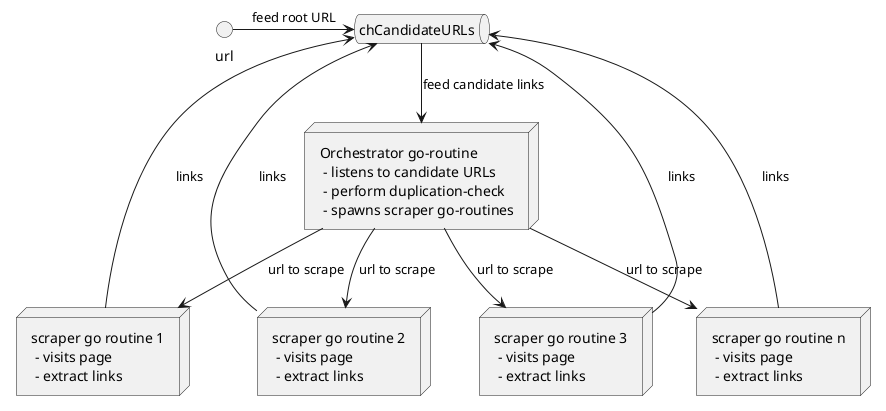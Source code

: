 @startuml


node orchestrator as "Orchestrator go-routine\n - listens to candidate URLs\n - perform duplication-check\n - spawns scraper go-routines"
node scraper_1 as "scraper go routine 1\n - visits page\n - extract links"
node scraper_2 as "scraper go routine 2\n - visits page\n - extract links"
node scraper_3 as "scraper go routine 3\n - visits page\n - extract links"
node scraper_n as "scraper go routine n\n - visits page\n - extract links"

queue chCandidateURLs

url -> chCandidateURLs : feed root URL

orchestrator --> scraper_1 : url to scrape
scraper_1 --> chCandidateURLs : links

orchestrator --> scraper_2 : url to scrape
scraper_2 --> chCandidateURLs : links

orchestrator --> scraper_3 : url to scrape
scraper_3 --> chCandidateURLs : links

orchestrator --> scraper_n : url to scrape
scraper_n --> chCandidateURLs : links

chCandidateURLs --> orchestrator : feed candidate links



@enduml